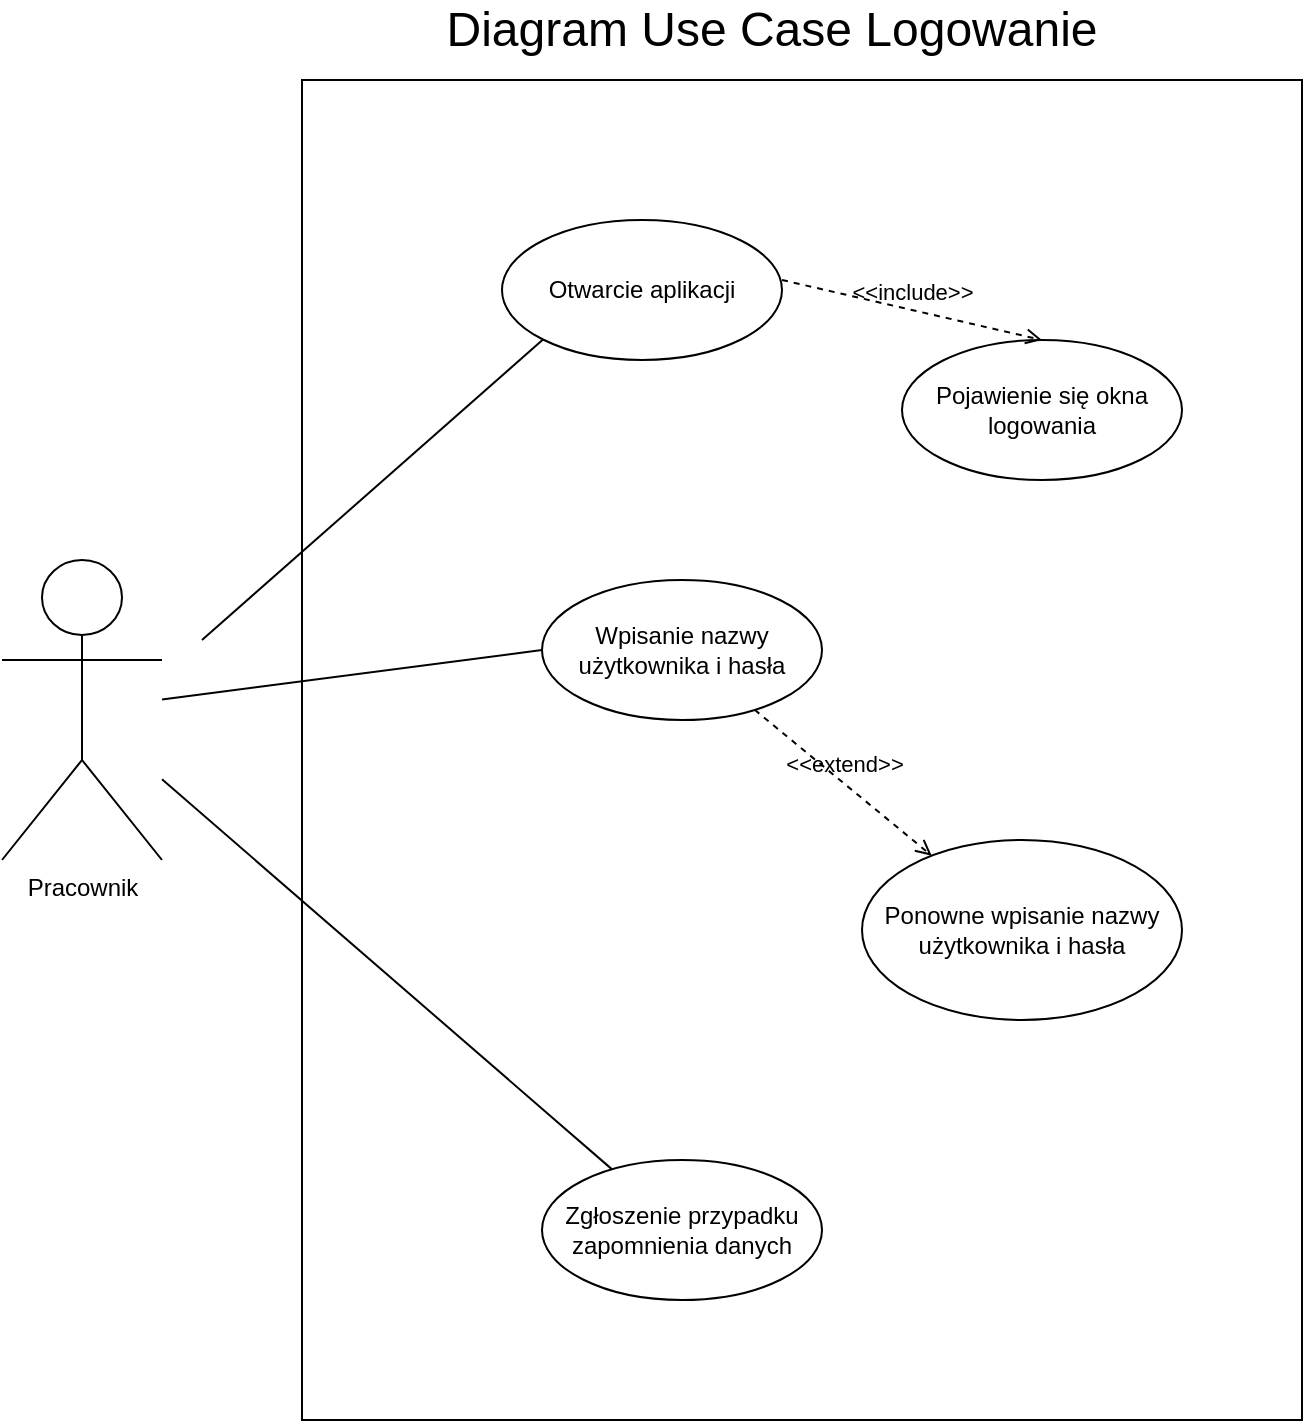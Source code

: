 <mxfile version="18.1.3" type="google"><diagram id="1VAthLgxhl3vfc8ESDUr" name="Page-1"><mxGraphModel grid="1" page="1" gridSize="10" guides="1" tooltips="1" connect="1" arrows="1" fold="1" pageScale="1" pageWidth="827" pageHeight="1169" math="0" shadow="0"><root><mxCell id="0"/><mxCell id="1" parent="0"/><mxCell id="_qNTfwA0pSRq-FNqmX4F-2" value="" style="rounded=0;whiteSpace=wrap;html=1;" vertex="1" parent="1"><mxGeometry x="190" y="150" width="500" height="670" as="geometry"/></mxCell><mxCell id="_qNTfwA0pSRq-FNqmX4F-3" value="Pracownik" style="shape=umlActor;verticalLabelPosition=bottom;verticalAlign=top;html=1;outlineConnect=0;" vertex="1" parent="1"><mxGeometry x="40" y="390" width="80" height="150" as="geometry"/></mxCell><mxCell id="_qNTfwA0pSRq-FNqmX4F-5" value="Otwarcie aplikacji" style="ellipse;whiteSpace=wrap;html=1;" vertex="1" parent="1"><mxGeometry x="290" y="220" width="140" height="70" as="geometry"/></mxCell><mxCell id="_qNTfwA0pSRq-FNqmX4F-6" value="Pojawienie się okna logowania" style="ellipse;whiteSpace=wrap;html=1;" vertex="1" parent="1"><mxGeometry x="490" y="280" width="140" height="70" as="geometry"/></mxCell><mxCell id="_qNTfwA0pSRq-FNqmX4F-7" value="Wpisanie nazwy użytkownika i hasła" style="ellipse;whiteSpace=wrap;html=1;" vertex="1" parent="1"><mxGeometry x="310" y="400" width="140" height="70" as="geometry"/></mxCell><mxCell id="_qNTfwA0pSRq-FNqmX4F-8" value="Ponowne wpisanie nazwy użytkownika i hasła" style="ellipse;whiteSpace=wrap;html=1;" vertex="1" parent="1"><mxGeometry x="470" y="530" width="160" height="90" as="geometry"/></mxCell><mxCell id="_qNTfwA0pSRq-FNqmX4F-9" value="Zgłoszenie przypadku zapomnienia danych" style="ellipse;whiteSpace=wrap;html=1;" vertex="1" parent="1"><mxGeometry x="310" y="690" width="140" height="70" as="geometry"/></mxCell><mxCell id="_qNTfwA0pSRq-FNqmX4F-10" value="&amp;lt;&amp;lt;include&amp;gt;&amp;gt;" style="html=1;verticalAlign=bottom;labelBackgroundColor=none;endArrow=open;endFill=0;dashed=1;rounded=0;entryX=0.5;entryY=0;entryDx=0;entryDy=0;" edge="1" parent="1" target="_qNTfwA0pSRq-FNqmX4F-6"><mxGeometry width="160" relative="1" as="geometry"><mxPoint x="430" y="250" as="sourcePoint"/><mxPoint x="590" y="250" as="targetPoint"/></mxGeometry></mxCell><mxCell id="_qNTfwA0pSRq-FNqmX4F-11" value="" style="endArrow=none;html=1;rounded=0;entryX=0;entryY=1;entryDx=0;entryDy=0;" edge="1" parent="1" target="_qNTfwA0pSRq-FNqmX4F-5"><mxGeometry width="50" height="50" relative="1" as="geometry"><mxPoint x="140" y="430" as="sourcePoint"/><mxPoint x="420" y="500" as="targetPoint"/></mxGeometry></mxCell><mxCell id="_qNTfwA0pSRq-FNqmX4F-12" value="" style="endArrow=none;html=1;rounded=0;entryX=0;entryY=0.5;entryDx=0;entryDy=0;" edge="1" parent="1" source="_qNTfwA0pSRq-FNqmX4F-3" target="_qNTfwA0pSRq-FNqmX4F-7"><mxGeometry width="50" height="50" relative="1" as="geometry"><mxPoint x="220" y="500" as="sourcePoint"/><mxPoint x="270" y="450" as="targetPoint"/></mxGeometry></mxCell><mxCell id="_qNTfwA0pSRq-FNqmX4F-13" value="" style="endArrow=none;html=1;rounded=0;" edge="1" parent="1" source="_qNTfwA0pSRq-FNqmX4F-3" target="_qNTfwA0pSRq-FNqmX4F-9"><mxGeometry width="50" height="50" relative="1" as="geometry"><mxPoint x="200" y="560" as="sourcePoint"/><mxPoint x="250" y="510" as="targetPoint"/></mxGeometry></mxCell><mxCell id="_qNTfwA0pSRq-FNqmX4F-14" value="&amp;lt;&amp;lt;extend&amp;gt;&amp;gt;" style="html=1;verticalAlign=bottom;labelBackgroundColor=none;endArrow=open;endFill=0;dashed=1;rounded=0;" edge="1" parent="1" source="_qNTfwA0pSRq-FNqmX4F-7" target="_qNTfwA0pSRq-FNqmX4F-8"><mxGeometry width="160" relative="1" as="geometry"><mxPoint x="410" y="480" as="sourcePoint"/><mxPoint x="570" y="480" as="targetPoint"/></mxGeometry></mxCell><mxCell id="_qNTfwA0pSRq-FNqmX4F-15" value="&lt;font style=&quot;font-size: 24px;&quot;&gt;Diagram Use Case Logowanie&lt;/font&gt;" style="text;html=1;strokeColor=none;fillColor=none;align=center;verticalAlign=middle;whiteSpace=wrap;rounded=0;" vertex="1" parent="1"><mxGeometry x="250" y="110" width="350" height="30" as="geometry"/></mxCell></root></mxGraphModel></diagram></mxfile>